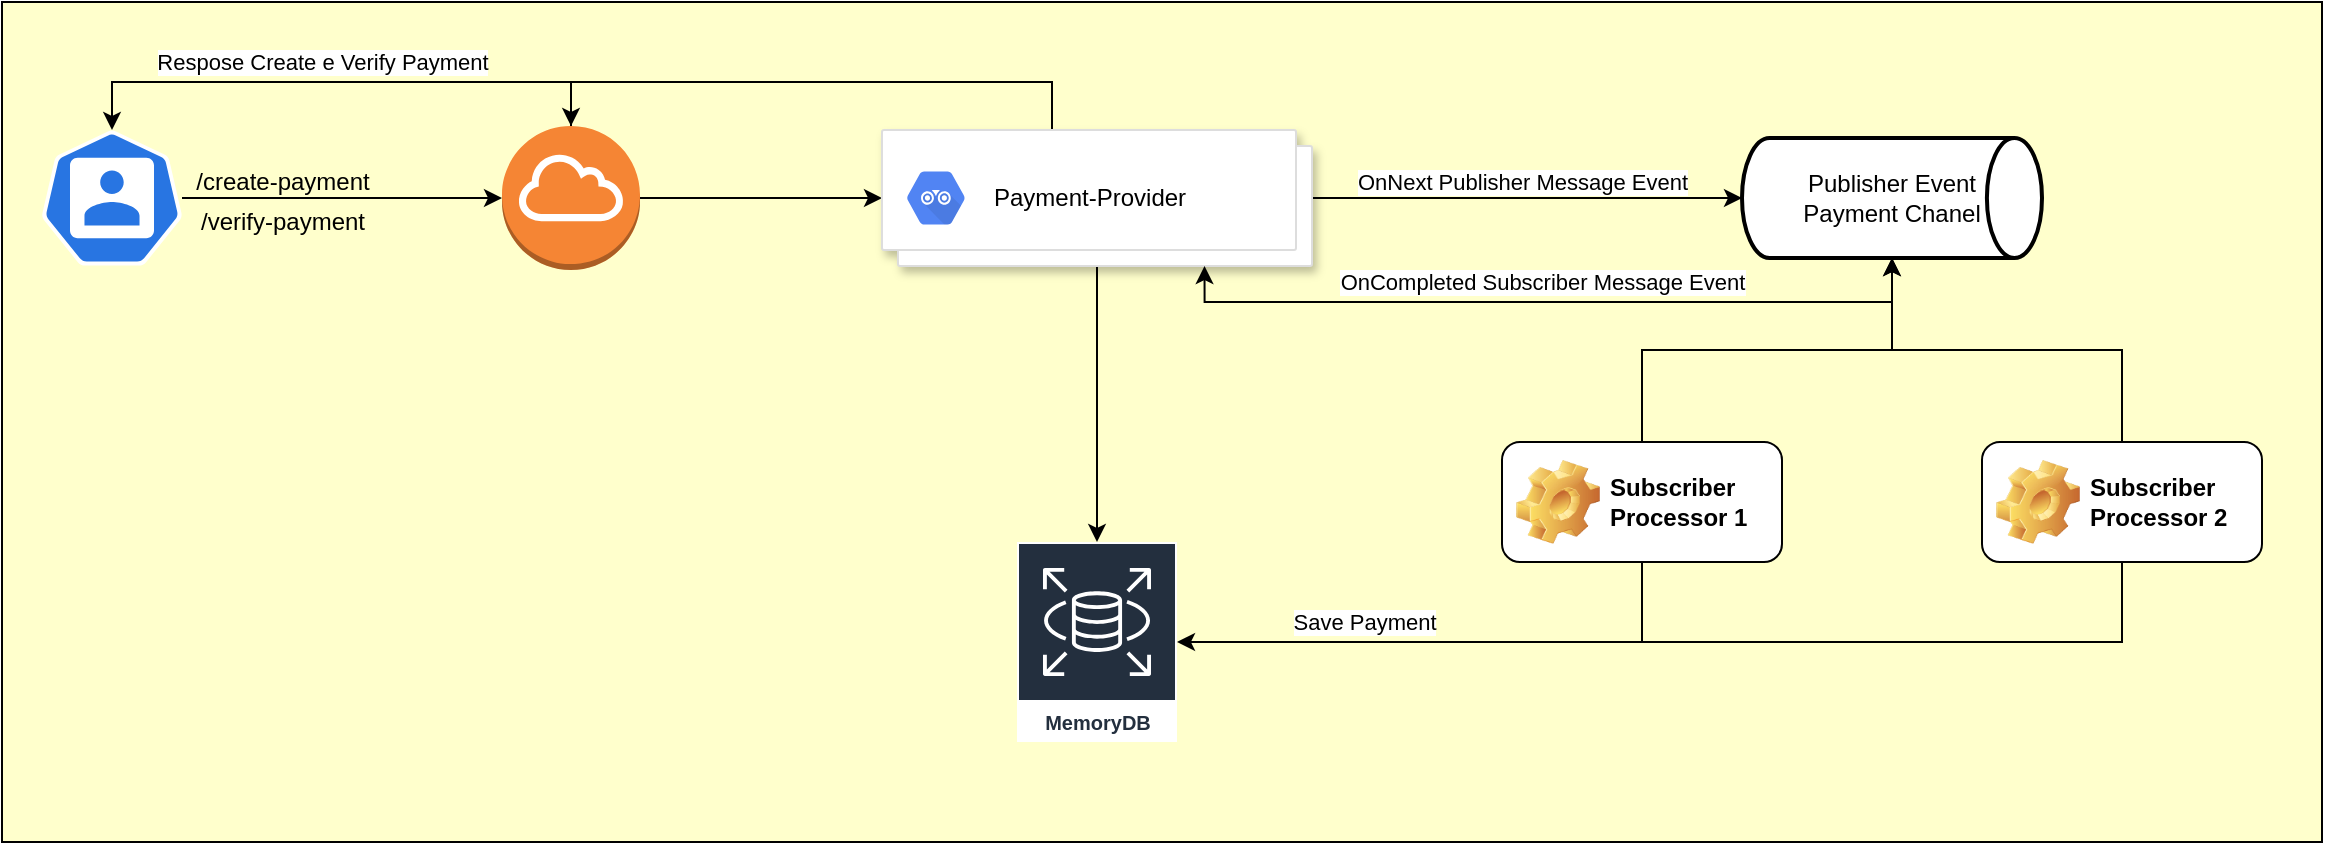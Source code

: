 <mxfile version="14.9.6" type="device"><diagram id="ZqAgeHqcKc6V9fhkRYsG" name="Página-1"><mxGraphModel dx="1422" dy="822" grid="1" gridSize="10" guides="1" tooltips="1" connect="1" arrows="1" fold="1" page="1" pageScale="1" pageWidth="827" pageHeight="1169" math="0" shadow="0"><root><mxCell id="0"/><mxCell id="1" parent="0"/><mxCell id="pCvleAVUiWSbXb8BrFu7-29" value="" style="rounded=0;whiteSpace=wrap;html=1;fillColor=#FFFFCC;" parent="1" vertex="1"><mxGeometry x="140" y="320" width="1160" height="420" as="geometry"/></mxCell><mxCell id="pCvleAVUiWSbXb8BrFu7-9" style="edgeStyle=orthogonalEdgeStyle;rounded=0;orthogonalLoop=1;jettySize=auto;html=1;entryX=0;entryY=0.5;entryDx=0;entryDy=0;" parent="1" source="pCvleAVUiWSbXb8BrFu7-3" target="pCvleAVUiWSbXb8BrFu7-7" edge="1"><mxGeometry relative="1" as="geometry"/></mxCell><mxCell id="pCvleAVUiWSbXb8BrFu7-13" style="edgeStyle=orthogonalEdgeStyle;rounded=0;orthogonalLoop=1;jettySize=auto;html=1;entryX=0.5;entryY=0;entryDx=0;entryDy=0;entryPerimeter=0;" parent="1" source="pCvleAVUiWSbXb8BrFu7-3" target="pCvleAVUiWSbXb8BrFu7-4" edge="1"><mxGeometry relative="1" as="geometry"><Array as="points"><mxPoint x="425" y="360"/><mxPoint x="195" y="360"/></Array></mxGeometry></mxCell><mxCell id="pCvleAVUiWSbXb8BrFu7-25" value="Respose Create e Verify Payment" style="edgeLabel;html=1;align=center;verticalAlign=middle;resizable=0;points=[];" parent="pCvleAVUiWSbXb8BrFu7-13" vertex="1" connectable="0"><mxGeometry x="0.456" y="-4" relative="1" as="geometry"><mxPoint x="54" y="-6" as="offset"/></mxGeometry></mxCell><mxCell id="pCvleAVUiWSbXb8BrFu7-3" value="" style="outlineConnect=0;dashed=0;verticalLabelPosition=bottom;verticalAlign=top;align=center;html=1;shape=mxgraph.aws3.internet_gateway;fillColor=#F58534;gradientColor=none;" parent="1" vertex="1"><mxGeometry x="390" y="382" width="69" height="72" as="geometry"/></mxCell><mxCell id="pCvleAVUiWSbXb8BrFu7-6" value="" style="edgeStyle=orthogonalEdgeStyle;rounded=0;orthogonalLoop=1;jettySize=auto;html=1;entryX=0;entryY=0.5;entryDx=0;entryDy=0;entryPerimeter=0;" parent="1" source="pCvleAVUiWSbXb8BrFu7-4" target="pCvleAVUiWSbXb8BrFu7-3" edge="1"><mxGeometry relative="1" as="geometry"><mxPoint x="310" y="418" as="targetPoint"/></mxGeometry></mxCell><mxCell id="pCvleAVUiWSbXb8BrFu7-4" value="" style="html=1;dashed=0;whitespace=wrap;fillColor=#2875E2;strokeColor=#ffffff;points=[[0.005,0.63,0],[0.1,0.2,0],[0.9,0.2,0],[0.5,0,0],[0.995,0.63,0],[0.72,0.99,0],[0.5,1,0],[0.28,0.99,0]];shape=mxgraph.kubernetes.icon;prIcon=user" parent="1" vertex="1"><mxGeometry x="160" y="384" width="70" height="68" as="geometry"/></mxCell><mxCell id="pCvleAVUiWSbXb8BrFu7-12" style="edgeStyle=orthogonalEdgeStyle;rounded=0;orthogonalLoop=1;jettySize=auto;html=1;entryX=0.5;entryY=0;entryDx=0;entryDy=0;entryPerimeter=0;" parent="1" source="pCvleAVUiWSbXb8BrFu7-7" target="pCvleAVUiWSbXb8BrFu7-3" edge="1"><mxGeometry relative="1" as="geometry"><Array as="points"><mxPoint x="665" y="360"/><mxPoint x="425" y="360"/></Array></mxGeometry></mxCell><mxCell id="pCvleAVUiWSbXb8BrFu7-19" style="edgeStyle=orthogonalEdgeStyle;rounded=0;orthogonalLoop=1;jettySize=auto;html=1;" parent="1" source="pCvleAVUiWSbXb8BrFu7-7" target="pCvleAVUiWSbXb8BrFu7-17" edge="1"><mxGeometry relative="1" as="geometry"/></mxCell><mxCell id="DRfE_tN7HRb-iBH8zGUw-4" style="edgeStyle=orthogonalEdgeStyle;rounded=0;orthogonalLoop=1;jettySize=auto;html=1;entryX=0;entryY=0.5;entryDx=0;entryDy=0;entryPerimeter=0;" edge="1" parent="1" source="pCvleAVUiWSbXb8BrFu7-7" target="DRfE_tN7HRb-iBH8zGUw-3"><mxGeometry relative="1" as="geometry"/></mxCell><mxCell id="DRfE_tN7HRb-iBH8zGUw-12" value="OnNext Publisher Message Event" style="edgeLabel;html=1;align=center;verticalAlign=middle;resizable=0;points=[];" vertex="1" connectable="0" parent="DRfE_tN7HRb-iBH8zGUw-4"><mxGeometry x="-0.665" y="1" relative="1" as="geometry"><mxPoint x="69" y="-7" as="offset"/></mxGeometry></mxCell><mxCell id="pCvleAVUiWSbXb8BrFu7-7" value="" style="shape=mxgraph.gcp2.doubleRect;strokeColor=#dddddd;shadow=1;strokeWidth=1;" parent="1" vertex="1"><mxGeometry x="580" y="384" width="215" height="68" as="geometry"/></mxCell><mxCell id="pCvleAVUiWSbXb8BrFu7-8" value="&lt;font color=&quot;#000000&quot;&gt;Payment-Provider&lt;/font&gt;&lt;br&gt;" style="dashed=0;connectable=0;html=1;fillColor=#5184F3;strokeColor=none;shape=mxgraph.gcp2.hexIcon;prIcon=api_analytics;part=1;labelPosition=right;verticalLabelPosition=middle;align=left;verticalAlign=middle;spacingLeft=5;fontColor=#999999;fontSize=12;" parent="pCvleAVUiWSbXb8BrFu7-7" vertex="1"><mxGeometry y="0.5" width="44" height="39" relative="1" as="geometry"><mxPoint x="5" y="-19.5" as="offset"/></mxGeometry></mxCell><mxCell id="pCvleAVUiWSbXb8BrFu7-18" style="edgeStyle=orthogonalEdgeStyle;rounded=0;orthogonalLoop=1;jettySize=auto;html=1;exitX=0.5;exitY=1;exitDx=0;exitDy=0;exitPerimeter=0;startArrow=none;" parent="1" source="DRfE_tN7HRb-iBH8zGUw-6" target="pCvleAVUiWSbXb8BrFu7-17" edge="1"><mxGeometry relative="1" as="geometry"><mxPoint x="990" y="640" as="sourcePoint"/><Array as="points"/></mxGeometry></mxCell><mxCell id="pCvleAVUiWSbXb8BrFu7-28" value="Save Payment" style="edgeLabel;html=1;align=center;verticalAlign=middle;resizable=0;points=[];" parent="pCvleAVUiWSbXb8BrFu7-18" vertex="1" connectable="0"><mxGeometry x="0.649" y="-1" relative="1" as="geometry"><mxPoint x="45" y="-9" as="offset"/></mxGeometry></mxCell><mxCell id="pCvleAVUiWSbXb8BrFu7-17" value="MemoryDB" style="outlineConnect=0;fontColor=#232F3E;gradientColor=none;strokeColor=#ffffff;fillColor=#232F3E;dashed=0;verticalLabelPosition=middle;verticalAlign=bottom;align=center;html=1;whiteSpace=wrap;fontSize=10;fontStyle=1;spacing=3;shape=mxgraph.aws4.productIcon;prIcon=mxgraph.aws4.rds;" parent="1" vertex="1"><mxGeometry x="647.5" y="590" width="80" height="100" as="geometry"/></mxCell><mxCell id="pCvleAVUiWSbXb8BrFu7-20" value="/create-payment" style="text;html=1;align=center;verticalAlign=middle;resizable=0;points=[];autosize=1;strokeColor=none;" parent="1" vertex="1"><mxGeometry x="230" y="400" width="100" height="20" as="geometry"/></mxCell><mxCell id="pCvleAVUiWSbXb8BrFu7-21" value="/verify-payment" style="text;html=1;align=center;verticalAlign=middle;resizable=0;points=[];autosize=1;strokeColor=none;" parent="1" vertex="1"><mxGeometry x="230" y="420" width="100" height="20" as="geometry"/></mxCell><mxCell id="DRfE_tN7HRb-iBH8zGUw-5" style="edgeStyle=orthogonalEdgeStyle;rounded=0;orthogonalLoop=1;jettySize=auto;html=1;entryX=0.75;entryY=1;entryDx=0;entryDy=0;" edge="1" parent="1" target="pCvleAVUiWSbXb8BrFu7-7"><mxGeometry relative="1" as="geometry"><mxPoint x="1085" y="470" as="sourcePoint"/><Array as="points"><mxPoint x="741" y="470"/></Array></mxGeometry></mxCell><mxCell id="DRfE_tN7HRb-iBH8zGUw-3" value="Publisher Event&lt;br&gt;Payment Chanel" style="strokeWidth=2;html=1;shape=mxgraph.flowchart.direct_data;whiteSpace=wrap;align=center;" vertex="1" parent="1"><mxGeometry x="1010" y="388" width="150" height="60" as="geometry"/></mxCell><mxCell id="DRfE_tN7HRb-iBH8zGUw-11" style="edgeStyle=orthogonalEdgeStyle;rounded=0;orthogonalLoop=1;jettySize=auto;html=1;entryX=0.5;entryY=1;entryDx=0;entryDy=0;entryPerimeter=0;" edge="1" parent="1" source="DRfE_tN7HRb-iBH8zGUw-6" target="DRfE_tN7HRb-iBH8zGUw-3"><mxGeometry relative="1" as="geometry"/></mxCell><mxCell id="DRfE_tN7HRb-iBH8zGUw-6" value="Subscriber&lt;br&gt;Processor 1" style="label;whiteSpace=wrap;html=1;image=img/clipart/Gear_128x128.png" vertex="1" parent="1"><mxGeometry x="890" y="540" width="140" height="60" as="geometry"/></mxCell><mxCell id="DRfE_tN7HRb-iBH8zGUw-7" value="" style="edgeStyle=orthogonalEdgeStyle;rounded=0;orthogonalLoop=1;jettySize=auto;html=1;endArrow=none;exitX=0.5;exitY=1;exitDx=0;exitDy=0;" edge="1" parent="1" source="DRfE_tN7HRb-iBH8zGUw-9" target="DRfE_tN7HRb-iBH8zGUw-6"><mxGeometry relative="1" as="geometry"><mxPoint x="1330" y="660" as="sourcePoint"/><mxPoint x="727.5" y="640" as="targetPoint"/><Array as="points"><mxPoint x="1200" y="640"/><mxPoint x="960" y="640"/></Array></mxGeometry></mxCell><mxCell id="DRfE_tN7HRb-iBH8zGUw-10" style="edgeStyle=orthogonalEdgeStyle;rounded=0;orthogonalLoop=1;jettySize=auto;html=1;entryX=0.5;entryY=1;entryDx=0;entryDy=0;entryPerimeter=0;" edge="1" parent="1" source="DRfE_tN7HRb-iBH8zGUw-9" target="DRfE_tN7HRb-iBH8zGUw-3"><mxGeometry relative="1" as="geometry"/></mxCell><mxCell id="DRfE_tN7HRb-iBH8zGUw-9" value="Subscriber&lt;br&gt;Processor 2" style="label;whiteSpace=wrap;html=1;image=img/clipart/Gear_128x128.png" vertex="1" parent="1"><mxGeometry x="1130" y="540" width="140" height="60" as="geometry"/></mxCell><mxCell id="DRfE_tN7HRb-iBH8zGUw-13" value="OnCompleted Subscriber Message Event" style="edgeLabel;html=1;align=center;verticalAlign=middle;resizable=0;points=[];" vertex="1" connectable="0" parent="1"><mxGeometry x="910" y="460" as="geometry"/></mxCell></root></mxGraphModel></diagram></mxfile>